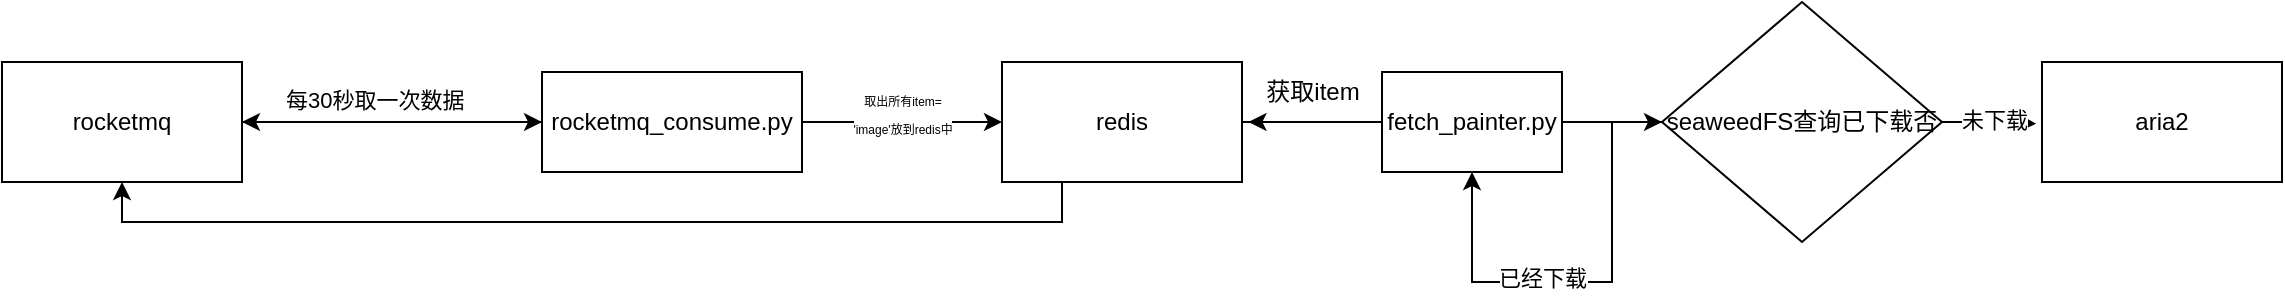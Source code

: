 <mxfile version="22.1.5" type="github">
  <diagram name="第 1 页" id="dsugi25yWP6TaqmEDvlr">
    <mxGraphModel dx="2261" dy="767" grid="1" gridSize="10" guides="1" tooltips="1" connect="1" arrows="1" fold="1" page="1" pageScale="1" pageWidth="827" pageHeight="1169" math="0" shadow="0">
      <root>
        <mxCell id="0" />
        <mxCell id="1" parent="0" />
        <mxCell id="33HVd7Q__RiwLzI_41YS-1" style="edgeStyle=orthogonalEdgeStyle;rounded=0;orthogonalLoop=1;jettySize=auto;html=1;entryX=0;entryY=0.5;entryDx=0;entryDy=0;" edge="1" parent="1" source="33HVd7Q__RiwLzI_41YS-3">
          <mxGeometry relative="1" as="geometry">
            <mxPoint x="670" y="90" as="targetPoint" />
          </mxGeometry>
        </mxCell>
        <mxCell id="33HVd7Q__RiwLzI_41YS-2" style="edgeStyle=orthogonalEdgeStyle;rounded=0;orthogonalLoop=1;jettySize=auto;html=1;entryX=0.5;entryY=1;entryDx=0;entryDy=0;" edge="1" parent="1" source="33HVd7Q__RiwLzI_41YS-3" target="33HVd7Q__RiwLzI_41YS-9">
          <mxGeometry relative="1" as="geometry">
            <Array as="points">
              <mxPoint x="370" y="90" />
              <mxPoint x="370" y="140" />
              <mxPoint x="-100" y="140" />
            </Array>
          </mxGeometry>
        </mxCell>
        <mxCell id="33HVd7Q__RiwLzI_41YS-3" value="fetch_painter.py" style="rounded=0;whiteSpace=wrap;html=1;" vertex="1" parent="1">
          <mxGeometry x="530" y="65" width="90" height="50" as="geometry" />
        </mxCell>
        <mxCell id="33HVd7Q__RiwLzI_41YS-4" style="edgeStyle=orthogonalEdgeStyle;rounded=0;orthogonalLoop=1;jettySize=auto;html=1;entryX=1;entryY=0.5;entryDx=0;entryDy=0;" edge="1" parent="1" source="33HVd7Q__RiwLzI_41YS-7" target="33HVd7Q__RiwLzI_41YS-9">
          <mxGeometry relative="1" as="geometry" />
        </mxCell>
        <mxCell id="33HVd7Q__RiwLzI_41YS-5" style="edgeStyle=orthogonalEdgeStyle;rounded=0;orthogonalLoop=1;jettySize=auto;html=1;entryX=0;entryY=0.5;entryDx=0;entryDy=0;" edge="1" parent="1" source="33HVd7Q__RiwLzI_41YS-7" target="33HVd7Q__RiwLzI_41YS-11">
          <mxGeometry relative="1" as="geometry" />
        </mxCell>
        <mxCell id="33HVd7Q__RiwLzI_41YS-6" value="&lt;font style=&quot;font-size: 6px;&quot;&gt;取出所有item=&lt;br&gt;&#39;image&#39;放到redis中&lt;/font&gt;" style="edgeLabel;html=1;align=center;verticalAlign=middle;resizable=0;points=[];" vertex="1" connectable="0" parent="33HVd7Q__RiwLzI_41YS-5">
          <mxGeometry x="0.115" y="1" relative="1" as="geometry">
            <mxPoint x="-6" y="-4" as="offset" />
          </mxGeometry>
        </mxCell>
        <mxCell id="33HVd7Q__RiwLzI_41YS-7" value="rocketmq_consume.py" style="rounded=0;whiteSpace=wrap;html=1;" vertex="1" parent="1">
          <mxGeometry x="110" y="65" width="130" height="50" as="geometry" />
        </mxCell>
        <mxCell id="33HVd7Q__RiwLzI_41YS-8" style="edgeStyle=orthogonalEdgeStyle;rounded=0;orthogonalLoop=1;jettySize=auto;html=1;" edge="1" parent="1">
          <mxGeometry relative="1" as="geometry">
            <mxPoint x="110" y="90" as="targetPoint" />
            <mxPoint x="-40" y="90.023" as="sourcePoint" />
          </mxGeometry>
        </mxCell>
        <mxCell id="33HVd7Q__RiwLzI_41YS-9" value="rocketmq" style="rounded=0;whiteSpace=wrap;html=1;" vertex="1" parent="1">
          <mxGeometry x="-160" y="60" width="120" height="60" as="geometry" />
        </mxCell>
        <mxCell id="33HVd7Q__RiwLzI_41YS-10" value="&lt;span style=&quot;color: rgb(0, 0, 0); font-family: Helvetica; font-size: 11px; font-style: normal; font-variant-ligatures: normal; font-variant-caps: normal; font-weight: 400; letter-spacing: normal; orphans: 2; text-align: center; text-indent: 0px; text-transform: none; widows: 2; word-spacing: 0px; -webkit-text-stroke-width: 0px; background-color: rgb(255, 255, 255); text-decoration-thickness: initial; text-decoration-style: initial; text-decoration-color: initial; float: none; display: inline !important;&quot;&gt;每30秒取一次数据&lt;/span&gt;" style="text;whiteSpace=wrap;html=1;" vertex="1" parent="1">
          <mxGeometry x="-20" y="65" width="130" height="40" as="geometry" />
        </mxCell>
        <mxCell id="33HVd7Q__RiwLzI_41YS-11" value="redis" style="rounded=0;whiteSpace=wrap;html=1;" vertex="1" parent="1">
          <mxGeometry x="340" y="60" width="120" height="60" as="geometry" />
        </mxCell>
        <mxCell id="33HVd7Q__RiwLzI_41YS-12" style="edgeStyle=orthogonalEdgeStyle;rounded=0;orthogonalLoop=1;jettySize=auto;html=1;entryX=1.027;entryY=0.5;entryDx=0;entryDy=0;entryPerimeter=0;" edge="1" parent="1" source="33HVd7Q__RiwLzI_41YS-3" target="33HVd7Q__RiwLzI_41YS-11">
          <mxGeometry relative="1" as="geometry" />
        </mxCell>
        <mxCell id="33HVd7Q__RiwLzI_41YS-13" value="获取item" style="text;html=1;align=center;verticalAlign=middle;resizable=0;points=[];autosize=1;strokeColor=none;fillColor=none;" vertex="1" parent="1">
          <mxGeometry x="460" y="60" width="70" height="30" as="geometry" />
        </mxCell>
        <mxCell id="33HVd7Q__RiwLzI_41YS-14" value="aria2" style="rounded=0;whiteSpace=wrap;html=1;" vertex="1" parent="1">
          <mxGeometry x="860" y="60" width="120" height="60" as="geometry" />
        </mxCell>
        <mxCell id="33HVd7Q__RiwLzI_41YS-15" style="edgeStyle=orthogonalEdgeStyle;rounded=0;orthogonalLoop=1;jettySize=auto;html=1;entryX=0.5;entryY=1;entryDx=0;entryDy=0;" edge="1" parent="1" source="33HVd7Q__RiwLzI_41YS-17" target="33HVd7Q__RiwLzI_41YS-3">
          <mxGeometry relative="1" as="geometry" />
        </mxCell>
        <mxCell id="33HVd7Q__RiwLzI_41YS-16" value="已经下载" style="edgeLabel;html=1;align=center;verticalAlign=middle;resizable=0;points=[];" vertex="1" connectable="0" parent="33HVd7Q__RiwLzI_41YS-15">
          <mxGeometry x="0.22" y="-2" relative="1" as="geometry">
            <mxPoint as="offset" />
          </mxGeometry>
        </mxCell>
        <mxCell id="33HVd7Q__RiwLzI_41YS-17" value="seaweedFS查询已下载否" style="rhombus;whiteSpace=wrap;html=1;" vertex="1" parent="1">
          <mxGeometry x="670" y="30" width="140" height="120" as="geometry" />
        </mxCell>
        <mxCell id="33HVd7Q__RiwLzI_41YS-18" style="edgeStyle=orthogonalEdgeStyle;rounded=0;orthogonalLoop=1;jettySize=auto;html=1;entryX=-0.024;entryY=0.515;entryDx=0;entryDy=0;entryPerimeter=0;" edge="1" parent="1" source="33HVd7Q__RiwLzI_41YS-17" target="33HVd7Q__RiwLzI_41YS-14">
          <mxGeometry relative="1" as="geometry" />
        </mxCell>
        <mxCell id="33HVd7Q__RiwLzI_41YS-19" value="未下载" style="edgeLabel;html=1;align=center;verticalAlign=middle;resizable=0;points=[];" vertex="1" connectable="0" parent="33HVd7Q__RiwLzI_41YS-18">
          <mxGeometry x="0.041" y="1" relative="1" as="geometry">
            <mxPoint y="-1" as="offset" />
          </mxGeometry>
        </mxCell>
      </root>
    </mxGraphModel>
  </diagram>
</mxfile>
